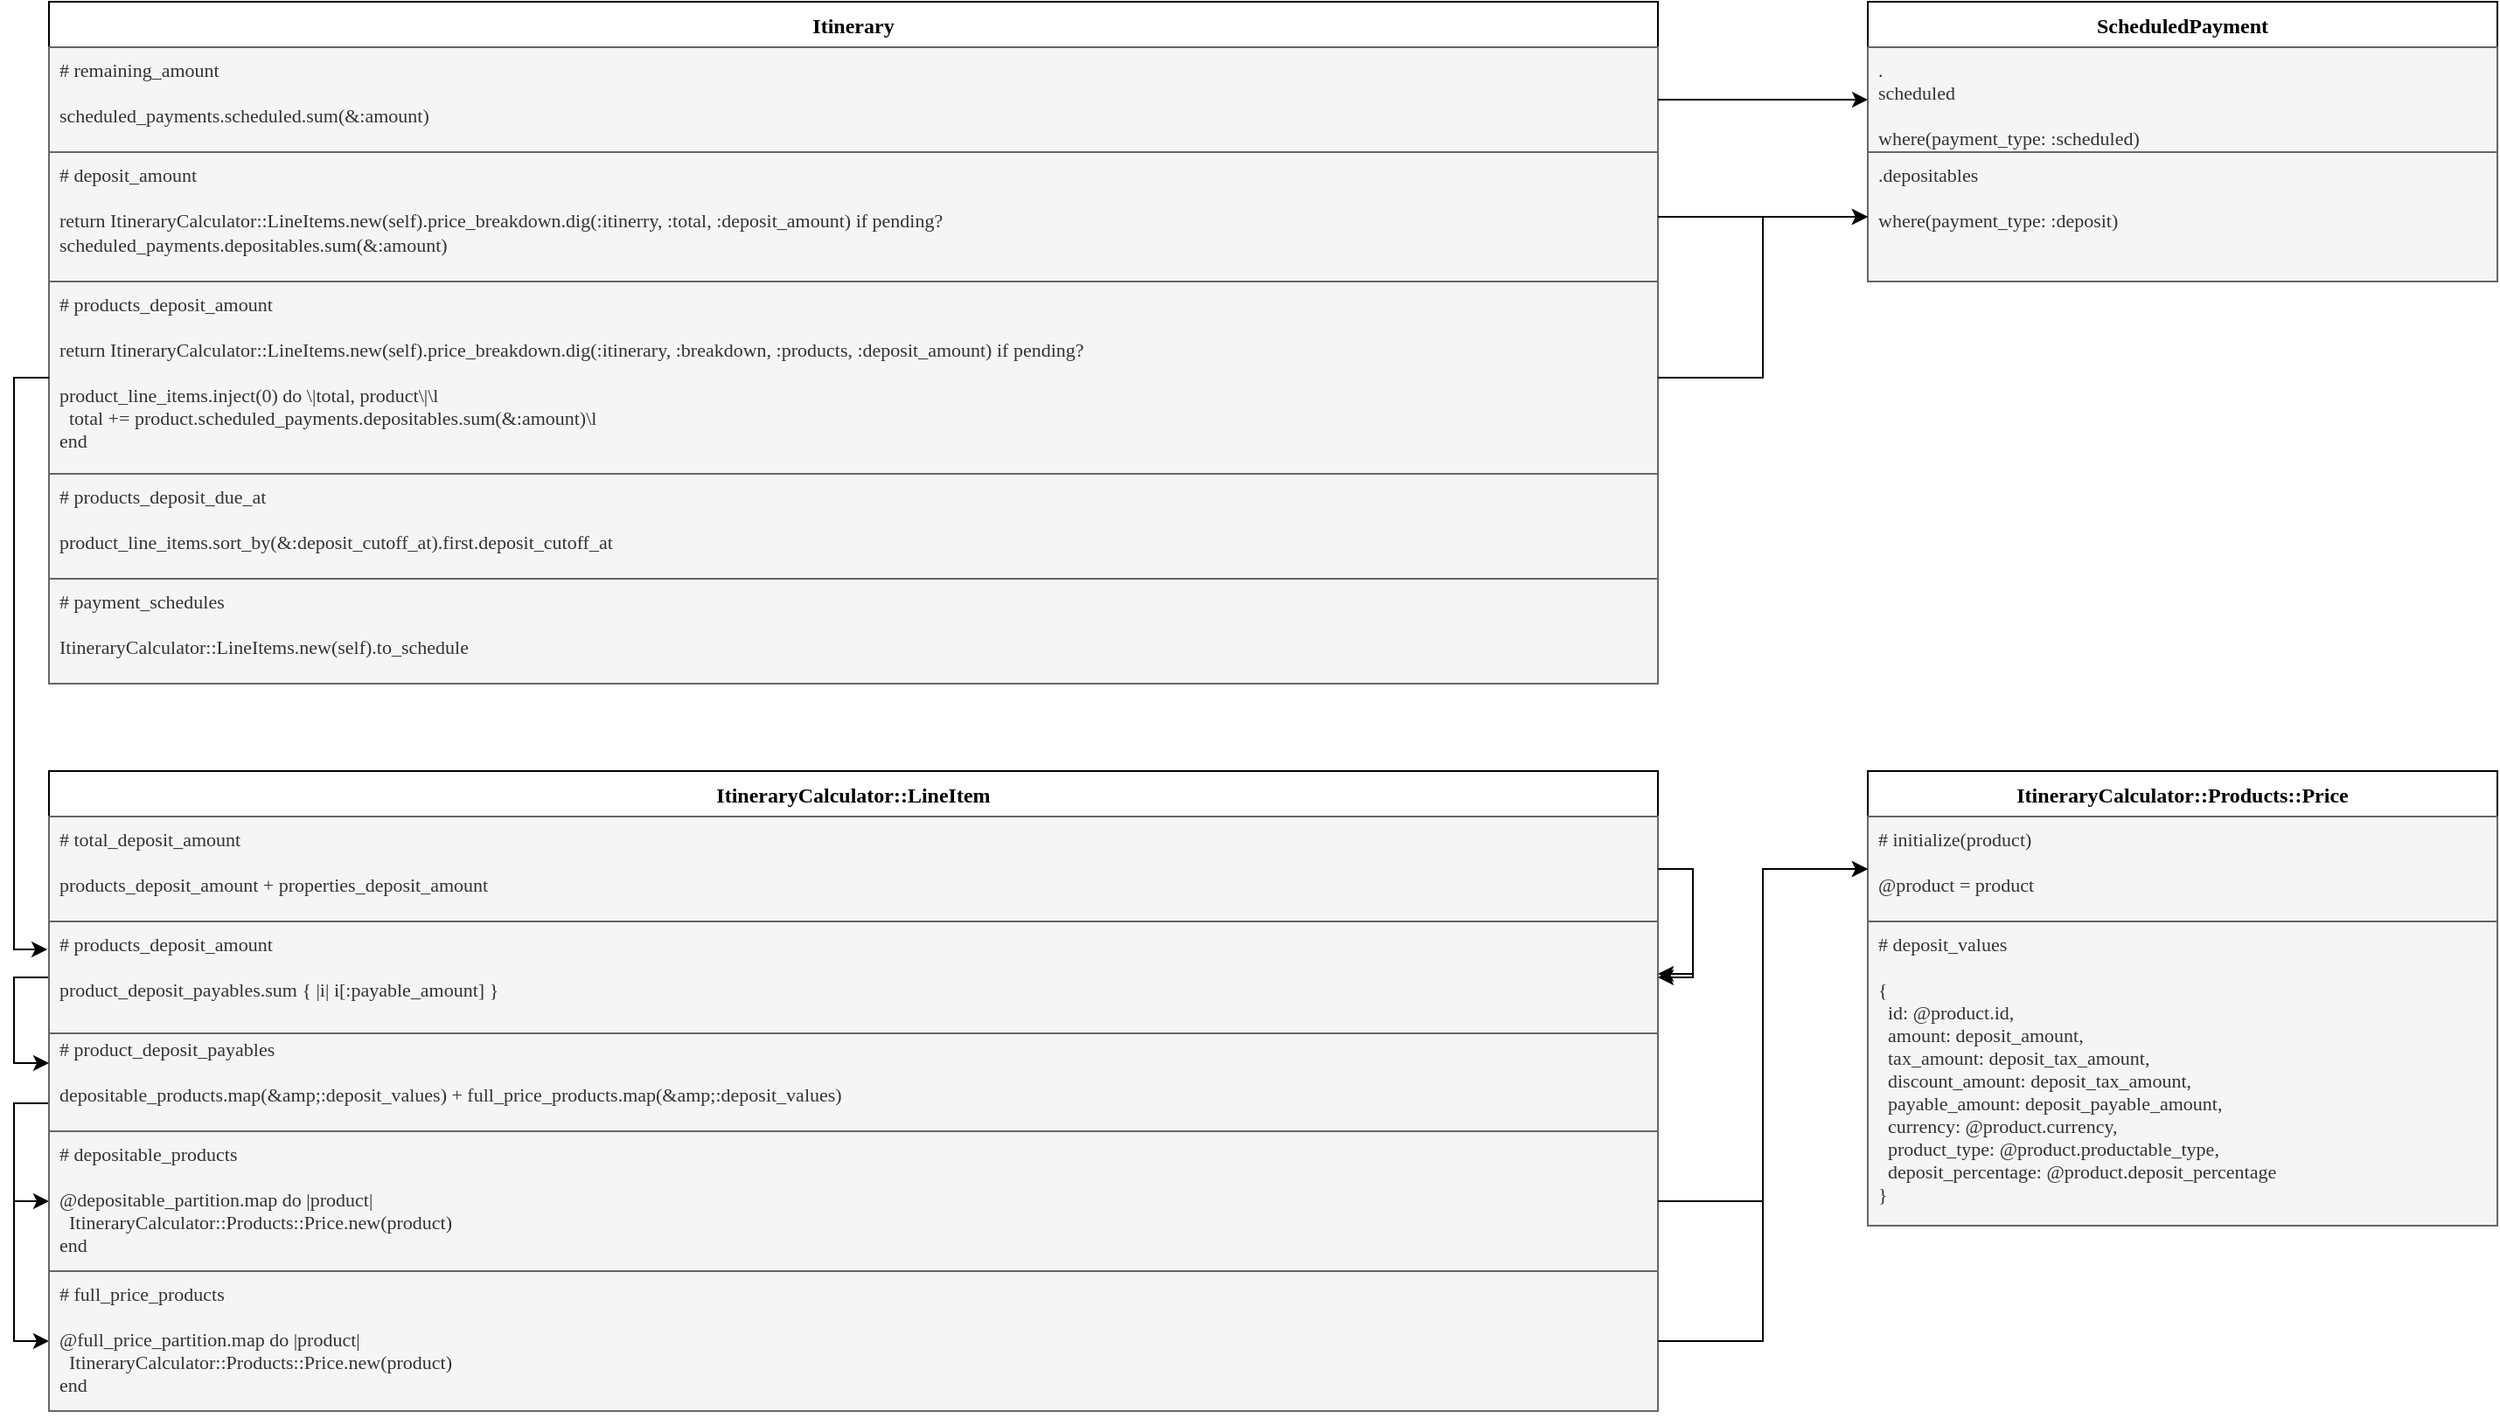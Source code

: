 <mxfile version="14.7.2" type="github">
  <diagram id="gU5jA1xEvA9jffqAlMgD" name="Page-1">
    <mxGraphModel dx="2066" dy="1131" grid="1" gridSize="10" guides="1" tooltips="1" connect="1" arrows="1" fold="1" page="1" pageScale="1" pageWidth="827" pageHeight="1169" math="0" shadow="0">
      <root>
        <mxCell id="0" />
        <mxCell id="1" parent="0" />
        <mxCell id="Vmxj52LLIrOS7AJDDaPW-2" value="Itinerary" style="swimlane;fontStyle=1;align=center;verticalAlign=top;childLayout=stackLayout;horizontal=1;startSize=26;horizontalStack=0;resizeParent=1;resizeParentMax=0;resizeLast=0;collapsible=1;marginBottom=0;fontFamily=&quot;DejaVu Sans Code&quot;;whiteSpace=wrap;" parent="1" vertex="1">
          <mxGeometry x="40" y="40" width="920" height="390" as="geometry">
            <mxRectangle x="30" y="40" width="80" height="26" as="alternateBounds" />
          </mxGeometry>
        </mxCell>
        <mxCell id="Vmxj52LLIrOS7AJDDaPW-5" value="# remaining_amount&#xa;&#xa;scheduled_payments.scheduled.sum(&amp;:amount)" style="text;fillColor=#f5f5f5;align=left;verticalAlign=top;spacingLeft=4;spacingRight=4;overflow=hidden;rotatable=0;points=[[0,0.5],[1,0.5]];portConstraint=eastwest;strokeColor=#666666;fontColor=#333333;fontFamily=&quot;DejaVu Sans Code&quot;;fontSize=11;" parent="Vmxj52LLIrOS7AJDDaPW-2" vertex="1">
          <mxGeometry y="26" width="920" height="60" as="geometry" />
        </mxCell>
        <mxCell id="Vmxj52LLIrOS7AJDDaPW-3" value="# deposit_amount&#xa;&#xa;return ItineraryCalculator::LineItems.new(self).price_breakdown.dig(:itinerry, :total, :deposit_amount) if pending?&#xa;scheduled_payments.depositables.sum(&amp;:amount)" style="text;fillColor=#f5f5f5;align=left;verticalAlign=top;spacingLeft=4;spacingRight=4;overflow=hidden;rotatable=0;points=[[0,0.5],[1,0.5]];portConstraint=eastwest;strokeColor=#666666;fontColor=#333333;fontFamily=&quot;DejaVu Sans Code&quot;;fontSize=11;whiteSpace=wrap;" parent="Vmxj52LLIrOS7AJDDaPW-2" vertex="1">
          <mxGeometry y="86" width="920" height="74" as="geometry" />
        </mxCell>
        <mxCell id="oFmUKIQ2x4N6cIxG4Llz-1" value="# products_deposit_amount&#xa;&#xa;return ItineraryCalculator::LineItems.new(self).price_breakdown.dig(:itinerary, :breakdown, :products, :deposit_amount) if pending?&#xa;&#xa;product_line_items.inject(0) do \|total, product\|\l&#xa;  total += product.scheduled_payments.depositables.sum(&amp;:amount)\l&#xa;end" style="text;fillColor=#f5f5f5;align=left;verticalAlign=top;spacingLeft=4;spacingRight=4;overflow=hidden;rotatable=0;points=[[0,0.5],[1,0.5]];portConstraint=eastwest;strokeColor=#666666;fontColor=#333333;fontFamily=&quot;DejaVu Sans Code&quot;;fontSize=11;" vertex="1" parent="Vmxj52LLIrOS7AJDDaPW-2">
          <mxGeometry y="160" width="920" height="110" as="geometry" />
        </mxCell>
        <mxCell id="oFmUKIQ2x4N6cIxG4Llz-2" value="# products_deposit_due_at&#xa;&#xa;product_line_items.sort_by(&amp;:deposit_cutoff_at).first.deposit_cutoff_at" style="text;fillColor=#f5f5f5;align=left;verticalAlign=top;spacingLeft=4;spacingRight=4;overflow=hidden;rotatable=0;points=[[0,0.5],[1,0.5]];portConstraint=eastwest;strokeColor=#666666;fontColor=#333333;fontFamily=&quot;DejaVu Sans Code&quot;;fontSize=11;" vertex="1" parent="Vmxj52LLIrOS7AJDDaPW-2">
          <mxGeometry y="270" width="920" height="60" as="geometry" />
        </mxCell>
        <mxCell id="oFmUKIQ2x4N6cIxG4Llz-8" value="# payment_schedules&#xa;&#xa;ItineraryCalculator::LineItems.new(self).to_schedule" style="text;fillColor=#f5f5f5;align=left;verticalAlign=top;spacingLeft=4;spacingRight=4;overflow=hidden;rotatable=0;points=[[0,0.5],[1,0.5]];portConstraint=eastwest;strokeColor=#666666;fontColor=#333333;fontFamily=&quot;DejaVu Sans Code&quot;;fontSize=11;" vertex="1" parent="Vmxj52LLIrOS7AJDDaPW-2">
          <mxGeometry y="330" width="920" height="60" as="geometry" />
        </mxCell>
        <mxCell id="oFmUKIQ2x4N6cIxG4Llz-9" value="ScheduledPayment" style="swimlane;fontStyle=1;align=center;verticalAlign=top;childLayout=stackLayout;horizontal=1;startSize=26;horizontalStack=0;resizeParent=1;resizeParentMax=0;resizeLast=0;collapsible=1;marginBottom=0;fontFamily=&quot;DejaVu Sans Code&quot;;whiteSpace=wrap;" vertex="1" parent="1">
          <mxGeometry x="1080" y="40" width="360" height="160" as="geometry">
            <mxRectangle x="30" y="40" width="80" height="26" as="alternateBounds" />
          </mxGeometry>
        </mxCell>
        <mxCell id="oFmUKIQ2x4N6cIxG4Llz-11" value=".&#xa;scheduled&#xa;&#xa;where(payment_type: :scheduled)" style="text;fillColor=#f5f5f5;align=left;verticalAlign=top;spacingLeft=4;spacingRight=4;overflow=hidden;rotatable=0;points=[[0,0.5],[1,0.5]];portConstraint=eastwest;strokeColor=#666666;fontColor=#333333;fontFamily=&quot;DejaVu Sans Code&quot;;fontSize=11;" vertex="1" parent="oFmUKIQ2x4N6cIxG4Llz-9">
          <mxGeometry y="26" width="360" height="60" as="geometry" />
        </mxCell>
        <mxCell id="oFmUKIQ2x4N6cIxG4Llz-10" value=".depositables&#xa;&#xa;      where(payment_type: :deposit)" style="text;fillColor=#f5f5f5;align=left;verticalAlign=top;spacingLeft=4;spacingRight=4;overflow=hidden;rotatable=0;points=[[0,0.5],[1,0.5]];portConstraint=eastwest;strokeColor=#666666;fontColor=#333333;fontFamily=&quot;DejaVu Sans Code&quot;;fontSize=11;whiteSpace=wrap;" vertex="1" parent="oFmUKIQ2x4N6cIxG4Llz-9">
          <mxGeometry y="86" width="360" height="74" as="geometry" />
        </mxCell>
        <mxCell id="oFmUKIQ2x4N6cIxG4Llz-15" style="edgeStyle=orthogonalEdgeStyle;rounded=0;orthogonalLoop=1;jettySize=auto;html=1;entryX=0;entryY=0.5;entryDx=0;entryDy=0;fontFamily=&quot;DejaVu Sans Code&quot;;fontSize=11;fontColor=#333333;startSize=26;" edge="1" parent="1" source="Vmxj52LLIrOS7AJDDaPW-3" target="oFmUKIQ2x4N6cIxG4Llz-10">
          <mxGeometry relative="1" as="geometry" />
        </mxCell>
        <mxCell id="oFmUKIQ2x4N6cIxG4Llz-16" style="edgeStyle=orthogonalEdgeStyle;rounded=0;orthogonalLoop=1;jettySize=auto;html=1;exitX=1;exitY=0.5;exitDx=0;exitDy=0;entryX=0;entryY=0.5;entryDx=0;entryDy=0;fontFamily=&quot;DejaVu Sans Code&quot;;fontSize=11;fontColor=#333333;startSize=26;" edge="1" parent="1" source="Vmxj52LLIrOS7AJDDaPW-5" target="oFmUKIQ2x4N6cIxG4Llz-11">
          <mxGeometry relative="1" as="geometry" />
        </mxCell>
        <mxCell id="oFmUKIQ2x4N6cIxG4Llz-17" style="edgeStyle=orthogonalEdgeStyle;rounded=0;orthogonalLoop=1;jettySize=auto;html=1;exitX=1;exitY=0.5;exitDx=0;exitDy=0;entryX=0;entryY=0.5;entryDx=0;entryDy=0;fontFamily=&quot;DejaVu Sans Code&quot;;fontSize=11;fontColor=#333333;startSize=26;jumpStyle=arc;" edge="1" parent="1" source="oFmUKIQ2x4N6cIxG4Llz-1" target="oFmUKIQ2x4N6cIxG4Llz-10">
          <mxGeometry relative="1" as="geometry" />
        </mxCell>
        <mxCell id="oFmUKIQ2x4N6cIxG4Llz-18" value="ItineraryCalculator::LineItem" style="swimlane;fontStyle=1;align=center;verticalAlign=top;childLayout=stackLayout;horizontal=1;startSize=26;horizontalStack=0;resizeParent=1;resizeParentMax=0;resizeLast=0;collapsible=1;marginBottom=0;fontFamily=&quot;DejaVu Sans Code&quot;;whiteSpace=wrap;" vertex="1" parent="1">
          <mxGeometry x="40" y="480" width="920" height="366" as="geometry">
            <mxRectangle x="30" y="40" width="80" height="26" as="alternateBounds" />
          </mxGeometry>
        </mxCell>
        <mxCell id="oFmUKIQ2x4N6cIxG4Llz-26" style="edgeStyle=orthogonalEdgeStyle;rounded=0;jumpStyle=arc;orthogonalLoop=1;jettySize=auto;html=1;entryX=1;entryY=0.5;entryDx=0;entryDy=0;fontFamily=&quot;DejaVu Sans Code&quot;;fontSize=11;fontColor=#333333;startSize=26;exitX=1;exitY=0.5;exitDx=0;exitDy=0;" edge="1" parent="oFmUKIQ2x4N6cIxG4Llz-18" source="oFmUKIQ2x4N6cIxG4Llz-19" target="oFmUKIQ2x4N6cIxG4Llz-21">
          <mxGeometry relative="1" as="geometry" />
        </mxCell>
        <mxCell id="oFmUKIQ2x4N6cIxG4Llz-19" value="# total_deposit_amount&#xa;&#xa;products_deposit_amount + properties_deposit_amount" style="text;fillColor=#f5f5f5;align=left;verticalAlign=top;spacingLeft=4;spacingRight=4;overflow=hidden;rotatable=0;points=[[0,0.5],[1,0.5]];portConstraint=eastwest;strokeColor=#666666;fontColor=#333333;fontFamily=&quot;DejaVu Sans Code&quot;;fontSize=11;" vertex="1" parent="oFmUKIQ2x4N6cIxG4Llz-18">
          <mxGeometry y="26" width="920" height="60" as="geometry" />
        </mxCell>
        <mxCell id="oFmUKIQ2x4N6cIxG4Llz-21" value="# properties_deposit_amount&#xa;&#xa;property_deposit_payables.sum { |i| i[:amount] }" style="text;fillColor=#f5f5f5;align=left;verticalAlign=top;spacingLeft=4;spacingRight=4;overflow=hidden;rotatable=0;points=[[0,0.5],[1,0.5]];portConstraint=eastwest;strokeColor=#666666;fontColor=#333333;fontFamily=&quot;DejaVu Sans Code&quot;;fontSize=11;" vertex="1" parent="oFmUKIQ2x4N6cIxG4Llz-18">
          <mxGeometry y="86" width="920" height="60" as="geometry" />
        </mxCell>
        <mxCell id="oFmUKIQ2x4N6cIxG4Llz-28" style="edgeStyle=orthogonalEdgeStyle;rounded=0;jumpStyle=arc;orthogonalLoop=1;jettySize=auto;html=1;fontFamily=&quot;DejaVu Sans Code&quot;;fontSize=11;fontColor=#333333;startSize=26;" edge="1" parent="oFmUKIQ2x4N6cIxG4Llz-18" source="oFmUKIQ2x4N6cIxG4Llz-22" target="oFmUKIQ2x4N6cIxG4Llz-33">
          <mxGeometry relative="1" as="geometry">
            <mxPoint x="-2" y="190" as="sourcePoint" />
            <mxPoint x="-2" y="246" as="targetPoint" />
            <Array as="points">
              <mxPoint x="-20" y="190" />
              <mxPoint x="-20" y="246" />
            </Array>
          </mxGeometry>
        </mxCell>
        <mxCell id="oFmUKIQ2x4N6cIxG4Llz-31" style="edgeStyle=orthogonalEdgeStyle;rounded=0;jumpStyle=arc;orthogonalLoop=1;jettySize=auto;html=1;entryX=0;entryY=0.5;entryDx=0;entryDy=0;fontFamily=&quot;DejaVu Sans Code&quot;;fontSize=11;fontColor=#333333;startSize=26;exitX=0.001;exitY=0.733;exitDx=0;exitDy=0;exitPerimeter=0;" edge="1" parent="oFmUKIQ2x4N6cIxG4Llz-18" source="oFmUKIQ2x4N6cIxG4Llz-22" target="oFmUKIQ2x4N6cIxG4Llz-30">
          <mxGeometry relative="1" as="geometry" />
        </mxCell>
        <mxCell id="oFmUKIQ2x4N6cIxG4Llz-22" value="# product_deposit_payables&#xa;&#xa;depositable_products.map(&amp;amp;:deposit_values) + full_price_products.map(&amp;amp;:deposit_values)" style="text;fillColor=#f5f5f5;align=left;verticalAlign=top;spacingLeft=4;spacingRight=4;overflow=hidden;rotatable=0;points=[[0,0.5],[1,0.5]];portConstraint=eastwest;strokeColor=#666666;fontColor=#333333;fontFamily=&quot;DejaVu Sans Code&quot;;fontSize=11;" vertex="1" parent="oFmUKIQ2x4N6cIxG4Llz-18">
          <mxGeometry y="146" width="920" height="60" as="geometry" />
        </mxCell>
        <mxCell id="oFmUKIQ2x4N6cIxG4Llz-33" value="# depositable_products&#xa;&#xa; @depositable_partition.map do |product|&#xa;  ItineraryCalculator::Products::Price.new(product)&#xa;            end" style="text;fillColor=#f5f5f5;align=left;verticalAlign=top;spacingLeft=4;spacingRight=4;overflow=hidden;rotatable=0;points=[[0,0.5],[1,0.5]];portConstraint=eastwest;strokeColor=#666666;fontColor=#333333;fontFamily=&quot;DejaVu Sans Code&quot;;fontSize=11;" vertex="1" parent="oFmUKIQ2x4N6cIxG4Llz-18">
          <mxGeometry y="206" width="920" height="80" as="geometry" />
        </mxCell>
        <mxCell id="oFmUKIQ2x4N6cIxG4Llz-30" value="# full_price_products&#xa;&#xa;@full_price_partition.map do |product|&#xa;  ItineraryCalculator::Products::Price.new(product)&#xa;            end" style="text;fillColor=#f5f5f5;align=left;verticalAlign=top;spacingLeft=4;spacingRight=4;overflow=hidden;rotatable=0;points=[[0,0.5],[1,0.5]];portConstraint=eastwest;strokeColor=#666666;fontColor=#333333;fontFamily=&quot;DejaVu Sans Code&quot;;fontSize=11;" vertex="1" parent="oFmUKIQ2x4N6cIxG4Llz-18">
          <mxGeometry y="286" width="920" height="80" as="geometry" />
        </mxCell>
        <mxCell id="oFmUKIQ2x4N6cIxG4Llz-24" style="edgeStyle=orthogonalEdgeStyle;rounded=0;jumpStyle=arc;orthogonalLoop=1;jettySize=auto;html=1;entryX=-0.001;entryY=0.25;entryDx=0;entryDy=0;fontFamily=&quot;DejaVu Sans Code&quot;;fontSize=11;fontColor=#333333;startSize=26;entryPerimeter=0;" edge="1" parent="1" source="oFmUKIQ2x4N6cIxG4Llz-1" target="oFmUKIQ2x4N6cIxG4Llz-20">
          <mxGeometry relative="1" as="geometry" />
        </mxCell>
        <mxCell id="oFmUKIQ2x4N6cIxG4Llz-27" style="edgeStyle=orthogonalEdgeStyle;rounded=0;jumpStyle=arc;orthogonalLoop=1;jettySize=auto;html=1;entryX=0;entryY=0.35;entryDx=0;entryDy=0;entryPerimeter=0;fontFamily=&quot;DejaVu Sans Code&quot;;fontSize=11;fontColor=#333333;startSize=26;" edge="1" parent="1" source="oFmUKIQ2x4N6cIxG4Llz-20" target="oFmUKIQ2x4N6cIxG4Llz-22">
          <mxGeometry relative="1" as="geometry">
            <Array as="points">
              <mxPoint x="20" y="598" />
              <mxPoint x="20" y="647" />
            </Array>
          </mxGeometry>
        </mxCell>
        <mxCell id="oFmUKIQ2x4N6cIxG4Llz-20" value="# products_deposit_amount&#xa;&#xa;product_deposit_payables.sum { |i| i[:payable_amount] }" style="text;fillColor=#f5f5f5;align=left;verticalAlign=top;spacingLeft=4;spacingRight=4;overflow=hidden;rotatable=0;points=[[0,0.5],[1,0.5]];portConstraint=eastwest;strokeColor=#666666;fontFamily=&quot;DejaVu Sans Code&quot;;fontSize=11;whiteSpace=wrap;fontColor=#333333;" vertex="1" parent="1">
          <mxGeometry x="40" y="566" width="920" height="64" as="geometry" />
        </mxCell>
        <mxCell id="oFmUKIQ2x4N6cIxG4Llz-25" style="edgeStyle=orthogonalEdgeStyle;rounded=0;jumpStyle=arc;orthogonalLoop=1;jettySize=auto;html=1;fontFamily=&quot;DejaVu Sans Code&quot;;fontSize=11;fontColor=#333333;startSize=26;exitX=1;exitY=0.5;exitDx=0;exitDy=0;" edge="1" parent="1" source="oFmUKIQ2x4N6cIxG4Llz-19" target="oFmUKIQ2x4N6cIxG4Llz-20">
          <mxGeometry relative="1" as="geometry" />
        </mxCell>
        <mxCell id="oFmUKIQ2x4N6cIxG4Llz-34" value="ItineraryCalculator::Products::Price" style="swimlane;fontStyle=1;align=center;verticalAlign=top;childLayout=stackLayout;horizontal=1;startSize=26;horizontalStack=0;resizeParent=1;resizeParentMax=0;resizeLast=0;collapsible=1;marginBottom=0;fontFamily=&quot;DejaVu Sans Code&quot;;whiteSpace=wrap;" vertex="1" parent="1">
          <mxGeometry x="1080" y="480" width="360" height="260" as="geometry">
            <mxRectangle x="30" y="40" width="80" height="26" as="alternateBounds" />
          </mxGeometry>
        </mxCell>
        <mxCell id="oFmUKIQ2x4N6cIxG4Llz-36" value="# initialize(product)&#xa;&#xa;@product = product" style="text;fillColor=#f5f5f5;align=left;verticalAlign=top;spacingLeft=4;spacingRight=4;overflow=hidden;rotatable=0;points=[[0,0.5],[1,0.5]];portConstraint=eastwest;strokeColor=#666666;fontColor=#333333;fontFamily=&quot;DejaVu Sans Code&quot;;fontSize=11;" vertex="1" parent="oFmUKIQ2x4N6cIxG4Llz-34">
          <mxGeometry y="26" width="360" height="60" as="geometry" />
        </mxCell>
        <mxCell id="oFmUKIQ2x4N6cIxG4Llz-39" style="edgeStyle=orthogonalEdgeStyle;rounded=0;jumpStyle=arc;orthogonalLoop=1;jettySize=auto;html=1;entryX=0;entryY=0.5;entryDx=0;entryDy=0;fontFamily=&quot;DejaVu Sans Code&quot;;fontSize=11;fontColor=#333333;startSize=26;exitX=0.001;exitY=0.733;exitDx=0;exitDy=0;exitPerimeter=0;" edge="1" parent="oFmUKIQ2x4N6cIxG4Llz-34" target="oFmUKIQ2x4N6cIxG4Llz-42">
          <mxGeometry relative="1" as="geometry">
            <mxPoint x="0.92" y="129.98" as="sourcePoint" />
          </mxGeometry>
        </mxCell>
        <mxCell id="oFmUKIQ2x4N6cIxG4Llz-45" value="# deposit_values&#xa;&#xa;{&#xa;  id: @product.id,&#xa;  amount: deposit_amount,&#xa;  tax_amount: deposit_tax_amount,&#xa;  discount_amount: deposit_tax_amount,&#xa;  payable_amount: deposit_payable_amount,&#xa;  currency: @product.currency,&#xa;  product_type: @product.productable_type,&#xa;  deposit_percentage: @product.deposit_percentage&#xa;}" style="text;fillColor=#f5f5f5;align=left;verticalAlign=top;spacingLeft=4;spacingRight=4;overflow=hidden;rotatable=0;points=[[0,0.5],[1,0.5]];portConstraint=eastwest;strokeColor=#666666;fontColor=#333333;fontFamily=&quot;DejaVu Sans Code&quot;;fontSize=11;" vertex="1" parent="oFmUKIQ2x4N6cIxG4Llz-34">
          <mxGeometry y="86" width="360" height="174" as="geometry" />
        </mxCell>
        <mxCell id="oFmUKIQ2x4N6cIxG4Llz-43" style="edgeStyle=orthogonalEdgeStyle;rounded=0;jumpStyle=arc;orthogonalLoop=1;jettySize=auto;html=1;entryX=0;entryY=0.5;entryDx=0;entryDy=0;fontFamily=&quot;DejaVu Sans Code&quot;;fontSize=11;fontColor=#333333;startSize=26;" edge="1" parent="1" source="oFmUKIQ2x4N6cIxG4Llz-33" target="oFmUKIQ2x4N6cIxG4Llz-36">
          <mxGeometry relative="1" as="geometry" />
        </mxCell>
        <mxCell id="oFmUKIQ2x4N6cIxG4Llz-44" style="edgeStyle=orthogonalEdgeStyle;rounded=0;jumpStyle=arc;orthogonalLoop=1;jettySize=auto;html=1;entryX=0;entryY=0.5;entryDx=0;entryDy=0;fontFamily=&quot;DejaVu Sans Code&quot;;fontSize=11;fontColor=#333333;startSize=26;" edge="1" parent="1" source="oFmUKIQ2x4N6cIxG4Llz-30" target="oFmUKIQ2x4N6cIxG4Llz-36">
          <mxGeometry relative="1" as="geometry" />
        </mxCell>
      </root>
    </mxGraphModel>
  </diagram>
</mxfile>
